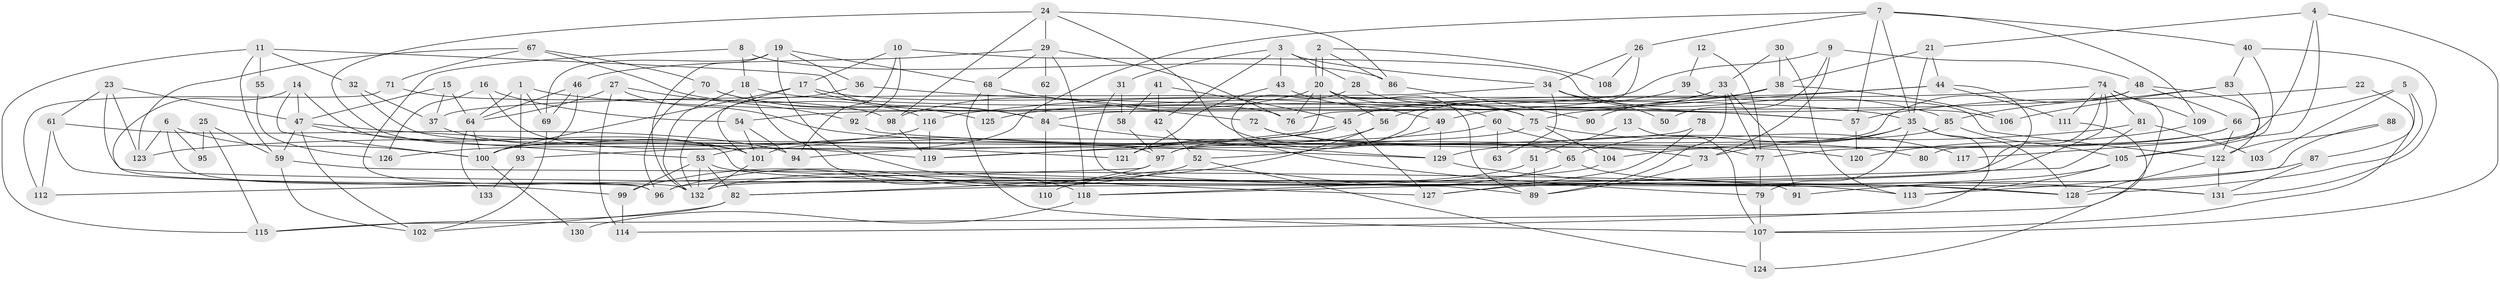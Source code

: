 // coarse degree distribution, {5: 0.18518518518518517, 6: 0.12962962962962962, 19: 0.018518518518518517, 8: 0.09259259259259259, 11: 0.018518518518518517, 7: 0.1111111111111111, 10: 0.018518518518518517, 4: 0.18518518518518517, 14: 0.018518518518518517, 9: 0.07407407407407407, 2: 0.1111111111111111, 3: 0.018518518518518517, 1: 0.018518518518518517}
// Generated by graph-tools (version 1.1) at 2025/51/03/04/25 22:51:21]
// undirected, 133 vertices, 266 edges
graph export_dot {
  node [color=gray90,style=filled];
  1;
  2;
  3;
  4;
  5;
  6;
  7;
  8;
  9;
  10;
  11;
  12;
  13;
  14;
  15;
  16;
  17;
  18;
  19;
  20;
  21;
  22;
  23;
  24;
  25;
  26;
  27;
  28;
  29;
  30;
  31;
  32;
  33;
  34;
  35;
  36;
  37;
  38;
  39;
  40;
  41;
  42;
  43;
  44;
  45;
  46;
  47;
  48;
  49;
  50;
  51;
  52;
  53;
  54;
  55;
  56;
  57;
  58;
  59;
  60;
  61;
  62;
  63;
  64;
  65;
  66;
  67;
  68;
  69;
  70;
  71;
  72;
  73;
  74;
  75;
  76;
  77;
  78;
  79;
  80;
  81;
  82;
  83;
  84;
  85;
  86;
  87;
  88;
  89;
  90;
  91;
  92;
  93;
  94;
  95;
  96;
  97;
  98;
  99;
  100;
  101;
  102;
  103;
  104;
  105;
  106;
  107;
  108;
  109;
  110;
  111;
  112;
  113;
  114;
  115;
  116;
  117;
  118;
  119;
  120;
  121;
  122;
  123;
  124;
  125;
  126;
  127;
  128;
  129;
  130;
  131;
  132;
  133;
  1 -- 69;
  1 -- 64;
  1 -- 57;
  1 -- 93;
  2 -- 86;
  2 -- 20;
  2 -- 20;
  2 -- 108;
  3 -- 28;
  3 -- 31;
  3 -- 34;
  3 -- 42;
  3 -- 43;
  4 -- 107;
  4 -- 21;
  4 -- 80;
  4 -- 117;
  5 -- 128;
  5 -- 66;
  5 -- 87;
  5 -- 103;
  6 -- 123;
  6 -- 100;
  6 -- 95;
  6 -- 96;
  7 -- 109;
  7 -- 40;
  7 -- 26;
  7 -- 35;
  7 -- 57;
  7 -- 100;
  8 -- 132;
  8 -- 18;
  8 -- 86;
  9 -- 48;
  9 -- 54;
  9 -- 50;
  9 -- 73;
  10 -- 94;
  10 -- 17;
  10 -- 92;
  10 -- 106;
  11 -- 59;
  11 -- 76;
  11 -- 32;
  11 -- 55;
  11 -- 115;
  12 -- 39;
  12 -- 77;
  13 -- 51;
  13 -- 107;
  14 -- 100;
  14 -- 96;
  14 -- 47;
  14 -- 131;
  15 -- 47;
  15 -- 37;
  15 -- 64;
  16 -- 54;
  16 -- 119;
  16 -- 126;
  17 -- 100;
  17 -- 132;
  17 -- 75;
  17 -- 84;
  18 -- 35;
  18 -- 132;
  18 -- 118;
  19 -- 36;
  19 -- 69;
  19 -- 68;
  19 -- 127;
  19 -- 132;
  20 -- 89;
  20 -- 56;
  20 -- 60;
  20 -- 76;
  20 -- 94;
  20 -- 98;
  21 -- 38;
  21 -- 44;
  21 -- 35;
  22 -- 107;
  22 -- 57;
  23 -- 47;
  23 -- 128;
  23 -- 61;
  23 -- 123;
  24 -- 29;
  24 -- 65;
  24 -- 86;
  24 -- 98;
  24 -- 101;
  25 -- 115;
  25 -- 59;
  25 -- 95;
  26 -- 34;
  26 -- 76;
  26 -- 108;
  27 -- 73;
  27 -- 92;
  27 -- 64;
  27 -- 114;
  28 -- 75;
  28 -- 79;
  29 -- 76;
  29 -- 46;
  29 -- 62;
  29 -- 68;
  29 -- 118;
  30 -- 33;
  30 -- 113;
  30 -- 38;
  31 -- 89;
  31 -- 58;
  32 -- 97;
  32 -- 37;
  33 -- 97;
  33 -- 77;
  33 -- 49;
  33 -- 89;
  33 -- 91;
  34 -- 37;
  34 -- 50;
  34 -- 63;
  34 -- 85;
  35 -- 65;
  35 -- 73;
  35 -- 79;
  35 -- 114;
  35 -- 128;
  36 -- 57;
  36 -- 101;
  37 -- 101;
  38 -- 106;
  38 -- 90;
  38 -- 116;
  39 -- 56;
  39 -- 122;
  40 -- 83;
  40 -- 131;
  40 -- 105;
  41 -- 45;
  41 -- 42;
  41 -- 58;
  42 -- 52;
  43 -- 121;
  43 -- 49;
  44 -- 75;
  44 -- 45;
  44 -- 111;
  44 -- 132;
  45 -- 127;
  45 -- 53;
  45 -- 119;
  46 -- 64;
  46 -- 100;
  46 -- 69;
  47 -- 102;
  47 -- 53;
  47 -- 59;
  47 -- 121;
  48 -- 97;
  48 -- 84;
  48 -- 66;
  48 -- 122;
  49 -- 52;
  49 -- 129;
  51 -- 89;
  51 -- 132;
  52 -- 96;
  52 -- 124;
  53 -- 132;
  53 -- 82;
  53 -- 99;
  53 -- 113;
  54 -- 101;
  54 -- 94;
  55 -- 126;
  56 -- 82;
  56 -- 121;
  57 -- 120;
  58 -- 97;
  59 -- 91;
  59 -- 102;
  60 -- 123;
  60 -- 63;
  60 -- 80;
  61 -- 99;
  61 -- 94;
  61 -- 112;
  62 -- 84;
  64 -- 100;
  64 -- 133;
  65 -- 128;
  65 -- 110;
  66 -- 122;
  66 -- 77;
  66 -- 104;
  67 -- 70;
  67 -- 116;
  67 -- 71;
  67 -- 123;
  68 -- 72;
  68 -- 107;
  68 -- 125;
  69 -- 102;
  70 -- 125;
  70 -- 96;
  70 -- 84;
  71 -- 98;
  71 -- 112;
  72 -- 77;
  72 -- 120;
  73 -- 89;
  74 -- 81;
  74 -- 115;
  74 -- 82;
  74 -- 96;
  74 -- 109;
  74 -- 111;
  74 -- 125;
  75 -- 104;
  75 -- 93;
  75 -- 117;
  77 -- 79;
  78 -- 119;
  78 -- 127;
  79 -- 107;
  81 -- 118;
  81 -- 129;
  81 -- 103;
  82 -- 102;
  82 -- 115;
  83 -- 105;
  83 -- 85;
  83 -- 106;
  84 -- 110;
  84 -- 129;
  85 -- 101;
  85 -- 105;
  86 -- 90;
  87 -- 131;
  87 -- 91;
  88 -- 122;
  88 -- 113;
  92 -- 129;
  93 -- 133;
  97 -- 112;
  97 -- 99;
  98 -- 119;
  99 -- 114;
  100 -- 130;
  101 -- 132;
  104 -- 118;
  105 -- 113;
  105 -- 127;
  107 -- 124;
  109 -- 120;
  111 -- 124;
  116 -- 119;
  116 -- 126;
  118 -- 130;
  122 -- 131;
  122 -- 128;
  129 -- 131;
}
